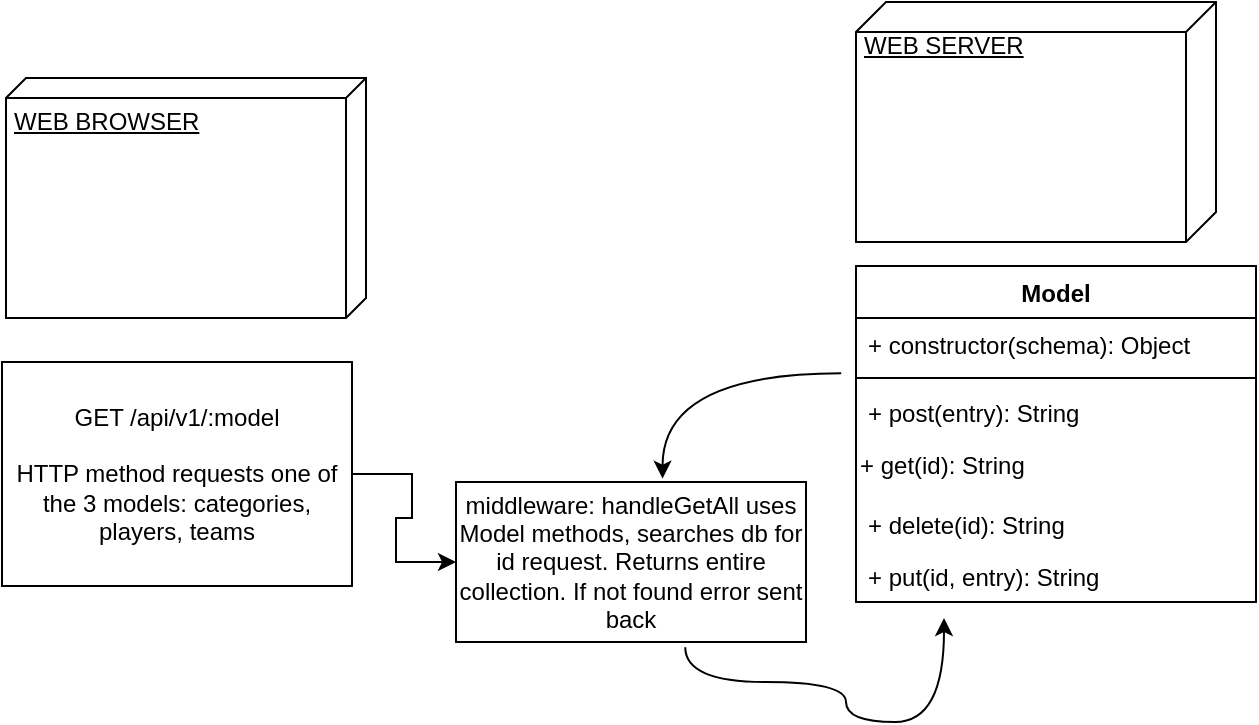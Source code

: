 <mxfile type="github" version="10.4.5"><diagram id="eBJ5CTk2ELUhEdggDO1T" name="Page-1"><mxGraphModel grid="1" dx="754" dy="1532" gridSize="10" guides="1" tooltips="1" connect="1" arrows="1" fold="1" page="1" pageScale="1" pageWidth="850" pageHeight="1100" math="0" shadow="0"><root><mxCell id="0"/><mxCell id="1" parent="0"/><mxCell id="mGiAZxmZ76sDqTT2wTvN-17" source="mGiAZxmZ76sDqTT2wTvN-1" value="" parent="1" style="rounded=0;orthogonalLoop=1;jettySize=auto;html=1;strokeColor=#000000;edgeStyle=entityRelationEdgeStyle;" target="mGiAZxmZ76sDqTT2wTvN-14" edge="1"><mxGeometry as="geometry" relative="1"/></mxCell><mxCell id="mGiAZxmZ76sDqTT2wTvN-1" value="&lt;span&gt;GET /api/v1/:model&lt;br&gt;&lt;/span&gt;&lt;br&gt;HTTP method requests one of the 3 models: categories, players, teams" parent="1" vertex="1" style="html=1;whiteSpace=wrap;"><mxGeometry as="geometry" height="112" width="175" x="63" y="-440"/></mxCell><mxCell id="mGiAZxmZ76sDqTT2wTvN-47" source="mGiAZxmZ76sDqTT2wTvN-14" value="" parent="1" style="edgeStyle=orthogonalEdgeStyle;curved=1;rounded=0;orthogonalLoop=1;jettySize=auto;html=1;strokeColor=#000000;entryX=0.22;entryY=1.308;entryDx=0;entryDy=0;entryPerimeter=0;exitX=0.655;exitY=1.033;exitDx=0;exitDy=0;exitPerimeter=0;" target="mGiAZxmZ76sDqTT2wTvN-37" edge="1"><mxGeometry as="geometry" relative="1"><Array as="points"><mxPoint x="405" y="-280"/><mxPoint x="485" y="-280"/><mxPoint x="485" y="-260"/><mxPoint x="534" y="-260"/></Array></mxGeometry></mxCell><mxCell id="mGiAZxmZ76sDqTT2wTvN-14" value="middleware: handleGetAll uses Model methods, searches db for id request. Returns entire collection. If not found error sent back" parent="1" vertex="1" style="html=1;whiteSpace=wrap;"><mxGeometry as="geometry" height="80" width="175" x="290" y="-380"/></mxCell><mxCell id="mGiAZxmZ76sDqTT2wTvN-35" source="mGiAZxmZ76sDqTT2wTvN-36" value="" parent="1" style="rounded=0;orthogonalLoop=1;jettySize=auto;html=1;strokeColor=#000000;exitX=-0.037;exitY=-0.243;exitDx=0;exitDy=0;exitPerimeter=0;edgeStyle=orthogonalEdgeStyle;curved=1;entryX=0.59;entryY=-0.021;entryDx=0;entryDy=0;entryPerimeter=0;" target="mGiAZxmZ76sDqTT2wTvN-14" edge="1"><mxGeometry as="geometry" relative="1"><mxPoint as="targetPoint" x="421" y="-254"/><Array as="points"><mxPoint x="393" y="-434"/></Array></mxGeometry></mxCell><mxCell id="mGiAZxmZ76sDqTT2wTvN-26" value="Model&#10;" parent="1" vertex="1" style="swimlane;fontStyle=1;align=center;verticalAlign=top;childLayout=stackLayout;horizontal=1;startSize=26;horizontalStack=0;resizeParent=1;resizeParentMax=0;resizeLast=0;collapsible=1;marginBottom=0;"><mxGeometry as="geometry" height="168" width="200" x="490" y="-488"/></mxCell><mxCell id="mGiAZxmZ76sDqTT2wTvN-27" value="+ constructor(schema): Object" parent="mGiAZxmZ76sDqTT2wTvN-26" vertex="1" style="text;strokeColor=none;fillColor=none;align=left;verticalAlign=top;spacingLeft=4;spacingRight=4;overflow=hidden;rotatable=0;points=[[0,0.5],[1,0.5]];portConstraint=eastwest;"><mxGeometry as="geometry" height="26" width="200" y="26"/></mxCell><mxCell id="mGiAZxmZ76sDqTT2wTvN-28" value="" parent="mGiAZxmZ76sDqTT2wTvN-26" vertex="1" style="line;strokeWidth=1;fillColor=none;align=left;verticalAlign=middle;spacingTop=-1;spacingLeft=3;spacingRight=3;rotatable=0;labelPosition=right;points=[];portConstraint=eastwest;"><mxGeometry as="geometry" height="8" width="200" y="52"/></mxCell><mxCell id="mGiAZxmZ76sDqTT2wTvN-36" value="+ post(entry): String" parent="mGiAZxmZ76sDqTT2wTvN-26" vertex="1" style="text;strokeColor=none;fillColor=none;align=left;verticalAlign=top;spacingLeft=4;spacingRight=4;overflow=hidden;rotatable=0;points=[[0,0.5],[1,0.5]];portConstraint=eastwest;"><mxGeometry as="geometry" height="26" width="200" y="60"/></mxCell><mxCell id="mGiAZxmZ76sDqTT2wTvN-44" value="+ get(id): String" parent="mGiAZxmZ76sDqTT2wTvN-26" vertex="1" style="text;html=1;"><mxGeometry as="geometry" height="30" width="200" y="86"/></mxCell><mxCell id="mGiAZxmZ76sDqTT2wTvN-38" value="+ delete(id): String" parent="mGiAZxmZ76sDqTT2wTvN-26" vertex="1" style="text;strokeColor=none;fillColor=none;align=left;verticalAlign=top;spacingLeft=4;spacingRight=4;overflow=hidden;rotatable=0;points=[[0,0.5],[1,0.5]];portConstraint=eastwest;"><mxGeometry as="geometry" height="26" width="200" y="116"/></mxCell><mxCell id="mGiAZxmZ76sDqTT2wTvN-37" value="+ put(id, entry): String" parent="mGiAZxmZ76sDqTT2wTvN-26" vertex="1" style="text;strokeColor=none;fillColor=none;align=left;verticalAlign=top;spacingLeft=4;spacingRight=4;overflow=hidden;rotatable=0;points=[[0,0.5],[1,0.5]];portConstraint=eastwest;"><mxGeometry as="geometry" height="26" width="200" y="142"/></mxCell><mxCell id="mGiAZxmZ76sDqTT2wTvN-43" value="WEB BROWSER&lt;br&gt;" parent="1" vertex="1" style="verticalAlign=top;align=left;spacingTop=8;spacingLeft=2;spacingRight=12;shape=cube;size=10;direction=south;fontStyle=4;html=1;"><mxGeometry as="geometry" height="120" width="180" x="65" y="-582"/></mxCell><mxCell id="mGiAZxmZ76sDqTT2wTvN-45" value="WEB SERVER&lt;br&gt;" parent="1" vertex="1" style="verticalAlign=top;align=left;spacingTop=8;spacingLeft=2;spacingRight=12;shape=cube;size=15;direction=south;fontStyle=4;html=1;"><mxGeometry as="geometry" height="120" width="180" x="490" y="-620"/></mxCell></root></mxGraphModel></diagram></mxfile>
